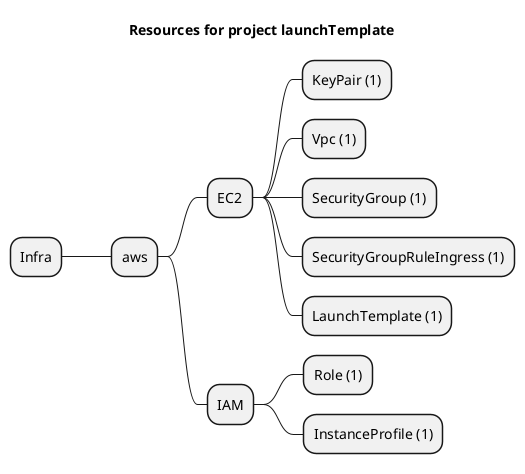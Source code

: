 @startmindmap
title Resources for project launchTemplate
skinparam monochrome true
+ Infra
++ aws
+++ EC2
++++ KeyPair (1)
++++ Vpc (1)
++++ SecurityGroup (1)
++++ SecurityGroupRuleIngress (1)
++++ LaunchTemplate (1)
+++ IAM
++++ Role (1)
++++ InstanceProfile (1)
@endmindmap